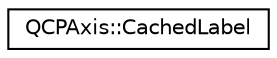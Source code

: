 digraph "Graphical Class Hierarchy"
{
  edge [fontname="Helvetica",fontsize="10",labelfontname="Helvetica",labelfontsize="10"];
  node [fontname="Helvetica",fontsize="10",shape=record];
  rankdir="LR";
  Node1 [label="QCPAxis::CachedLabel",height=0.2,width=0.4,color="black", fillcolor="white", style="filled",URL="$struct_q_c_p_axis_1_1_cached_label.html"];
}
